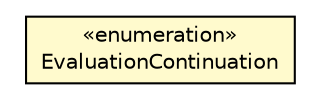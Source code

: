 #!/usr/local/bin/dot
#
# Class diagram 
# Generated by UMLGraph version R5_6-24-gf6e263 (http://www.umlgraph.org/)
#

digraph G {
	edge [fontname="Helvetica",fontsize=10,labelfontname="Helvetica",labelfontsize=10];
	node [fontname="Helvetica",fontsize=10,shape=plaintext];
	nodesep=0.25;
	ranksep=0.5;
	// net.trajano.doxdb.jsonpath.EvaluationListener.EvaluationContinuation
	c1606 [label=<<table title="net.trajano.doxdb.jsonpath.EvaluationListener.EvaluationContinuation" border="0" cellborder="1" cellspacing="0" cellpadding="2" port="p" bgcolor="lemonChiffon" href="./EvaluationListener.EvaluationContinuation.html">
		<tr><td><table border="0" cellspacing="0" cellpadding="1">
<tr><td align="center" balign="center"> &#171;enumeration&#187; </td></tr>
<tr><td align="center" balign="center"> EvaluationContinuation </td></tr>
		</table></td></tr>
		</table>>, URL="./EvaluationListener.EvaluationContinuation.html", fontname="Helvetica", fontcolor="black", fontsize=10.0];
}

